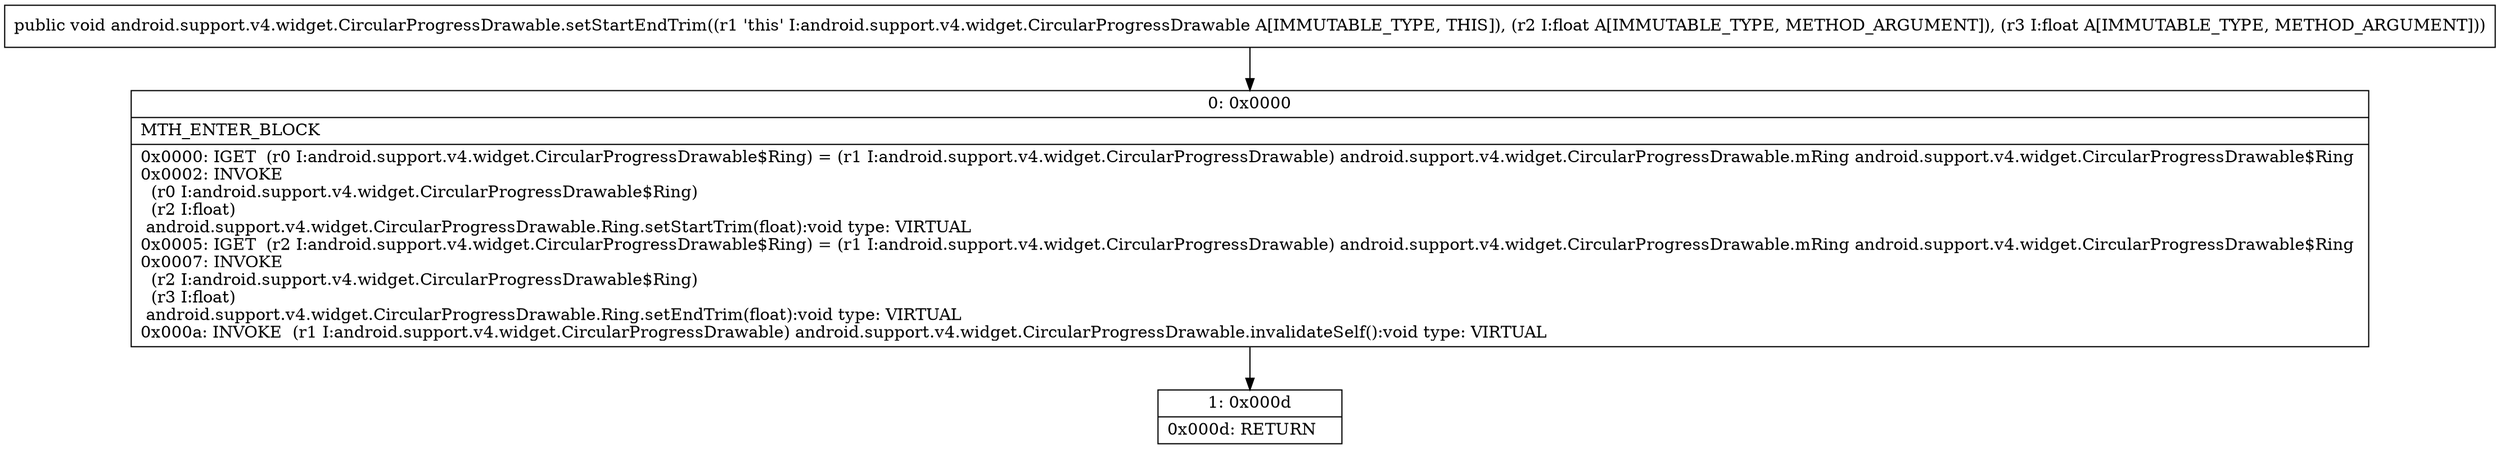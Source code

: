 digraph "CFG forandroid.support.v4.widget.CircularProgressDrawable.setStartEndTrim(FF)V" {
Node_0 [shape=record,label="{0\:\ 0x0000|MTH_ENTER_BLOCK\l|0x0000: IGET  (r0 I:android.support.v4.widget.CircularProgressDrawable$Ring) = (r1 I:android.support.v4.widget.CircularProgressDrawable) android.support.v4.widget.CircularProgressDrawable.mRing android.support.v4.widget.CircularProgressDrawable$Ring \l0x0002: INVOKE  \l  (r0 I:android.support.v4.widget.CircularProgressDrawable$Ring)\l  (r2 I:float)\l android.support.v4.widget.CircularProgressDrawable.Ring.setStartTrim(float):void type: VIRTUAL \l0x0005: IGET  (r2 I:android.support.v4.widget.CircularProgressDrawable$Ring) = (r1 I:android.support.v4.widget.CircularProgressDrawable) android.support.v4.widget.CircularProgressDrawable.mRing android.support.v4.widget.CircularProgressDrawable$Ring \l0x0007: INVOKE  \l  (r2 I:android.support.v4.widget.CircularProgressDrawable$Ring)\l  (r3 I:float)\l android.support.v4.widget.CircularProgressDrawable.Ring.setEndTrim(float):void type: VIRTUAL \l0x000a: INVOKE  (r1 I:android.support.v4.widget.CircularProgressDrawable) android.support.v4.widget.CircularProgressDrawable.invalidateSelf():void type: VIRTUAL \l}"];
Node_1 [shape=record,label="{1\:\ 0x000d|0x000d: RETURN   \l}"];
MethodNode[shape=record,label="{public void android.support.v4.widget.CircularProgressDrawable.setStartEndTrim((r1 'this' I:android.support.v4.widget.CircularProgressDrawable A[IMMUTABLE_TYPE, THIS]), (r2 I:float A[IMMUTABLE_TYPE, METHOD_ARGUMENT]), (r3 I:float A[IMMUTABLE_TYPE, METHOD_ARGUMENT])) }"];
MethodNode -> Node_0;
Node_0 -> Node_1;
}

